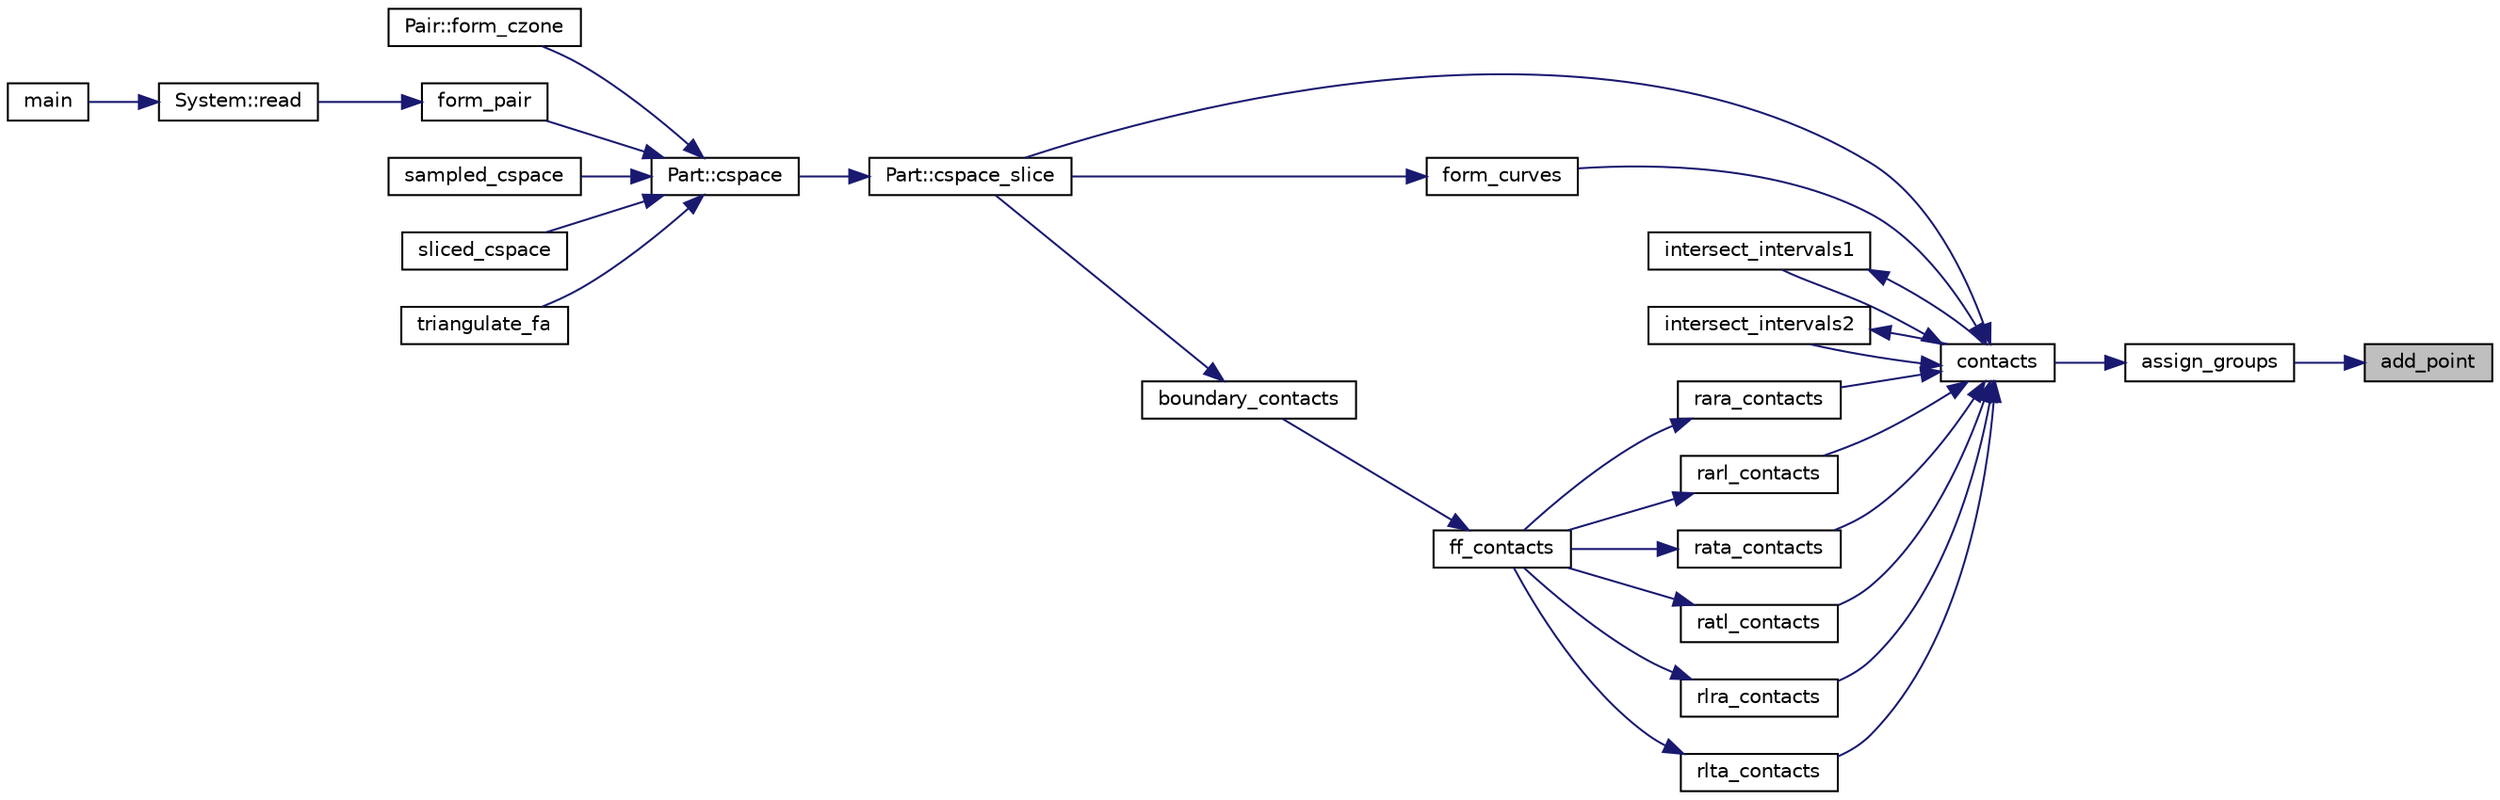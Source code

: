 digraph "add_point"
{
 // LATEX_PDF_SIZE
  edge [fontname="Helvetica",fontsize="10",labelfontname="Helvetica",labelfontsize="10"];
  node [fontname="Helvetica",fontsize="10",shape=record];
  rankdir="RL";
  Node1 [label="add_point",height=0.2,width=0.4,color="black", fillcolor="grey75", style="filled", fontcolor="black",tooltip=" "];
  Node1 -> Node2 [dir="back",color="midnightblue",fontsize="10",style="solid",fontname="Helvetica"];
  Node2 [label="assign_groups",height=0.2,width=0.4,color="black", fillcolor="white", style="filled",URL="$d6/d39/cs_8_c.html#ae2d6005c9e2d3cb6672f64ff3126a498",tooltip=" "];
  Node2 -> Node3 [dir="back",color="midnightblue",fontsize="10",style="solid",fontname="Helvetica"];
  Node3 [label="contacts",height=0.2,width=0.4,color="black", fillcolor="white", style="filled",URL="$d6/d39/cs_8_c.html#abcd699cfbf8e64e6e6bb76bd8dda4579",tooltip=" "];
  Node3 -> Node4 [dir="back",color="midnightblue",fontsize="10",style="solid",fontname="Helvetica"];
  Node4 [label="Part::cspace_slice",height=0.2,width=0.4,color="black", fillcolor="white", style="filled",URL="$db/d16/class_part.html#aa13a2e3545f09854a75612909db0fe3d",tooltip=" "];
  Node4 -> Node5 [dir="back",color="midnightblue",fontsize="10",style="solid",fontname="Helvetica"];
  Node5 [label="Part::cspace",height=0.2,width=0.4,color="black", fillcolor="white", style="filled",URL="$db/d16/class_part.html#a9c2bd794a4a3973f19399344f44ad7dc",tooltip=" "];
  Node5 -> Node6 [dir="back",color="midnightblue",fontsize="10",style="solid",fontname="Helvetica"];
  Node6 [label="Pair::form_czone",height=0.2,width=0.4,color="black", fillcolor="white", style="filled",URL="$d2/d49/class_pair.html#ac6b9ee78ab752f31b84380f43fcc2d09",tooltip=" "];
  Node5 -> Node7 [dir="back",color="midnightblue",fontsize="10",style="solid",fontname="Helvetica"];
  Node7 [label="form_pair",height=0.2,width=0.4,color="black", fillcolor="white", style="filled",URL="$d7/d5f/system_8_c.html#a327c62f0ea1caf8972a3ec36efa06d6d",tooltip=" "];
  Node7 -> Node8 [dir="back",color="midnightblue",fontsize="10",style="solid",fontname="Helvetica"];
  Node8 [label="System::read",height=0.2,width=0.4,color="black", fillcolor="white", style="filled",URL="$d9/d16/class_system.html#a70cb292ef3c419acba0075f5a5317672",tooltip=" "];
  Node8 -> Node9 [dir="back",color="midnightblue",fontsize="10",style="solid",fontname="Helvetica"];
  Node9 [label="main",height=0.2,width=0.4,color="black", fillcolor="white", style="filled",URL="$d5/db2/hipair_8_c.html#a0ddf1224851353fc92bfbff6f499fa97",tooltip=" "];
  Node5 -> Node10 [dir="back",color="midnightblue",fontsize="10",style="solid",fontname="Helvetica"];
  Node10 [label="sampled_cspace",height=0.2,width=0.4,color="black", fillcolor="white", style="filled",URL="$d7/d5f/system_8_c.html#aed08f5587c0034df7b6b210a92df7ef3",tooltip=" "];
  Node5 -> Node11 [dir="back",color="midnightblue",fontsize="10",style="solid",fontname="Helvetica"];
  Node11 [label="sliced_cspace",height=0.2,width=0.4,color="black", fillcolor="white", style="filled",URL="$d7/d5f/system_8_c.html#a586f2871b7d3ca2f661d636e3aadf286",tooltip=" "];
  Node5 -> Node12 [dir="back",color="midnightblue",fontsize="10",style="solid",fontname="Helvetica"];
  Node12 [label="triangulate_fa",height=0.2,width=0.4,color="black", fillcolor="white", style="filled",URL="$d7/d5f/system_8_c.html#acd7f2d5bae088bcd36199a667b870764",tooltip=" "];
  Node3 -> Node13 [dir="back",color="midnightblue",fontsize="10",style="solid",fontname="Helvetica"];
  Node13 [label="form_curves",height=0.2,width=0.4,color="black", fillcolor="white", style="filled",URL="$d6/d39/cs_8_c.html#a4b7de9e5dc6417dd0d5406ebc4229875",tooltip=" "];
  Node13 -> Node4 [dir="back",color="midnightblue",fontsize="10",style="solid",fontname="Helvetica"];
  Node3 -> Node14 [dir="back",color="midnightblue",fontsize="10",style="solid",fontname="Helvetica"];
  Node14 [label="intersect_intervals1",height=0.2,width=0.4,color="black", fillcolor="white", style="filled",URL="$d6/d39/cs_8_c.html#ac754ad19af0930c2c018430a45cb7171",tooltip=" "];
  Node14 -> Node3 [dir="back",color="midnightblue",fontsize="10",style="solid",fontname="Helvetica"];
  Node3 -> Node15 [dir="back",color="midnightblue",fontsize="10",style="solid",fontname="Helvetica"];
  Node15 [label="intersect_intervals2",height=0.2,width=0.4,color="black", fillcolor="white", style="filled",URL="$d6/d39/cs_8_c.html#a3ca8f4a71e9d1433d3870b2c8933d580",tooltip=" "];
  Node15 -> Node3 [dir="back",color="midnightblue",fontsize="10",style="solid",fontname="Helvetica"];
  Node3 -> Node16 [dir="back",color="midnightblue",fontsize="10",style="solid",fontname="Helvetica"];
  Node16 [label="rara_contacts",height=0.2,width=0.4,color="black", fillcolor="white", style="filled",URL="$d6/d39/cs_8_c.html#ab8e3c2493ba1d053ad71df202e6756ac",tooltip=" "];
  Node16 -> Node17 [dir="back",color="midnightblue",fontsize="10",style="solid",fontname="Helvetica"];
  Node17 [label="ff_contacts",height=0.2,width=0.4,color="black", fillcolor="white", style="filled",URL="$d6/d39/cs_8_c.html#afe4e4956749b12cf1bc61aa7def7e7b0",tooltip=" "];
  Node17 -> Node18 [dir="back",color="midnightblue",fontsize="10",style="solid",fontname="Helvetica"];
  Node18 [label="boundary_contacts",height=0.2,width=0.4,color="black", fillcolor="white", style="filled",URL="$d6/d39/cs_8_c.html#a30a9ef5a79bae429ee0c6947c9653f9a",tooltip=" "];
  Node18 -> Node4 [dir="back",color="midnightblue",fontsize="10",style="solid",fontname="Helvetica"];
  Node3 -> Node19 [dir="back",color="midnightblue",fontsize="10",style="solid",fontname="Helvetica"];
  Node19 [label="rarl_contacts",height=0.2,width=0.4,color="black", fillcolor="white", style="filled",URL="$d6/d39/cs_8_c.html#a8a1c80d67895aade92b4f545e8edceb6",tooltip=" "];
  Node19 -> Node17 [dir="back",color="midnightblue",fontsize="10",style="solid",fontname="Helvetica"];
  Node3 -> Node20 [dir="back",color="midnightblue",fontsize="10",style="solid",fontname="Helvetica"];
  Node20 [label="rata_contacts",height=0.2,width=0.4,color="black", fillcolor="white", style="filled",URL="$d6/d39/cs_8_c.html#ad3eae846d1509643e9db0ce26bbdf93e",tooltip=" "];
  Node20 -> Node17 [dir="back",color="midnightblue",fontsize="10",style="solid",fontname="Helvetica"];
  Node3 -> Node21 [dir="back",color="midnightblue",fontsize="10",style="solid",fontname="Helvetica"];
  Node21 [label="ratl_contacts",height=0.2,width=0.4,color="black", fillcolor="white", style="filled",URL="$d6/d39/cs_8_c.html#ad81f80d6867b34ccd432d04dea44b35b",tooltip=" "];
  Node21 -> Node17 [dir="back",color="midnightblue",fontsize="10",style="solid",fontname="Helvetica"];
  Node3 -> Node22 [dir="back",color="midnightblue",fontsize="10",style="solid",fontname="Helvetica"];
  Node22 [label="rlra_contacts",height=0.2,width=0.4,color="black", fillcolor="white", style="filled",URL="$d6/d39/cs_8_c.html#acc5de9338a915db4b9a979b110349465",tooltip=" "];
  Node22 -> Node17 [dir="back",color="midnightblue",fontsize="10",style="solid",fontname="Helvetica"];
  Node3 -> Node23 [dir="back",color="midnightblue",fontsize="10",style="solid",fontname="Helvetica"];
  Node23 [label="rlta_contacts",height=0.2,width=0.4,color="black", fillcolor="white", style="filled",URL="$d6/d39/cs_8_c.html#a72499d6458f504a941b6cf0e50813fe2",tooltip=" "];
  Node23 -> Node17 [dir="back",color="midnightblue",fontsize="10",style="solid",fontname="Helvetica"];
}
